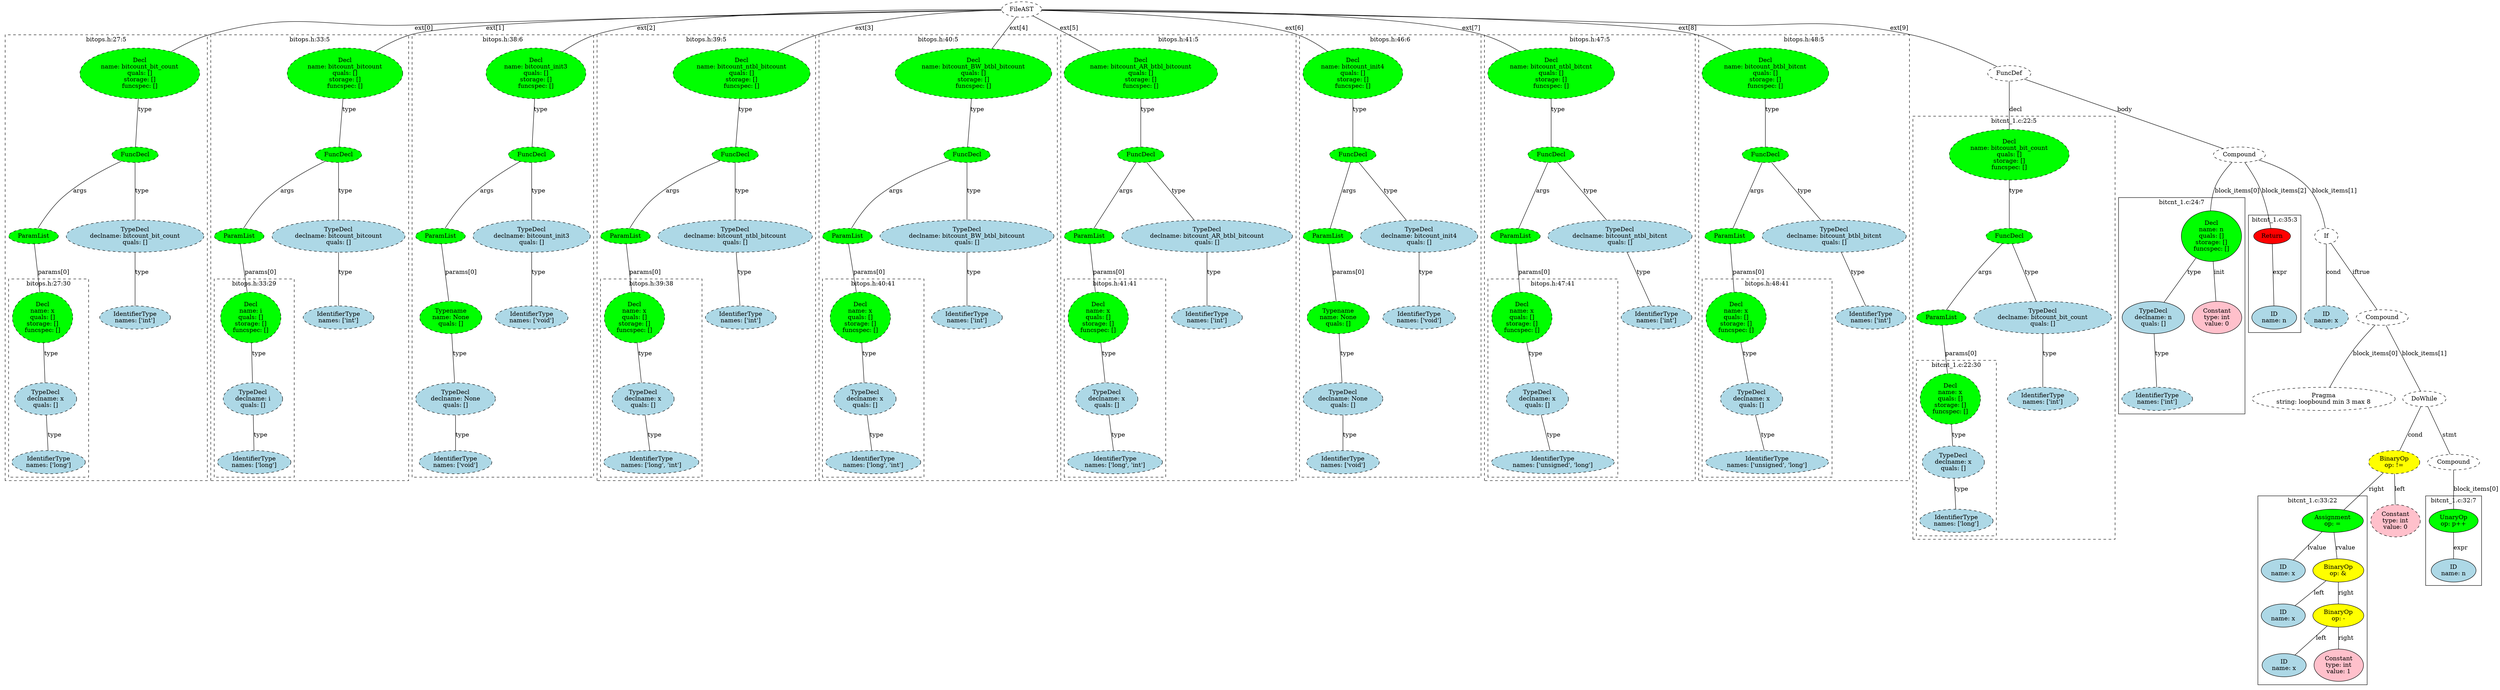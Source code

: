 strict graph "" {
	graph [bb="0,0,4746,1596.6"];
	node [label="\N"];
	subgraph cluster84 {
		graph [bb="4012,637.55,4256,1140.9",
			label="bitcnt_1.c:24:7",
			lheight=0.21,
			lp="4134,1129.4",
			lwidth=1.14
		];
		86	[fillcolor=lightblue,
			height=0.74639,
			label="IdentifierType
names: ['int']",
			pos="4086,672.42",
			style="filled,dashed",
			width=1.8463];
		85	[fillcolor=lightblue,
			height=1.041,
			label="TypeDecl
declname: n
quals: []",
			pos="4079,861.8",
			style=filled,
			width=1.6303];
		85 -- 86	[label=type,
			lp="4094,777.61",
			pos="4080.4,824.23 4081.7,787.49 4083.8,731.79 4085,699.36"];
		84	[fillcolor=green,
			height=1.6303,
			label="Decl
name: n
quals: []
storage: []
funcspec: []",
			pos="4191,1051.2",
			style=filled,
			width=1.591];
		84 -- 85	[label=type,
			lp="4157,966.99",
			pos="4161.3,1000.5 4141.8,967.83 4116.8,925.99 4099.5,897.04"];
		87	[fillcolor=pink,
			height=1.041,
			label="Constant
type: int
value: 0",
			pos="4202,861.8",
			style=filled,
			width=1.2767];
		84 -- 87	[label=init,
			lp="4205.5,966.99",
			pos="4194.4,992.43 4196.2,962.11 4198.3,925.86 4199.9,899.42"];
	}
	subgraph cluster95 {
		graph [bb="4275,8,4494,446.78",
			label="bitcnt_1.c:33:22",
			lheight=0.21,
			lp="4384.5,435.28",
			lwidth=1.24
		];
		96	[fillcolor=lightblue,
			height=0.74639,
			label="ID
name: x",
			pos="4326,273.56",
			style=filled,
			width=1.1982];
		95	[fillcolor=green,
			height=0.74639,
			label="Assignment
op: =",
			pos="4427,388.91",
			style=filled,
			width=1.6106];
		95 -- 96	[label=lvalue,
			lp="4393,325.93",
			pos="4405.6,363.87 4388.1,344.25 4363.5,316.7 4346.4,297.41"];
		97	[fillcolor=yellow,
			height=0.74639,
			label="BinaryOp
op: &",
			pos="4437,273.56",
			style=filled,
			width=1.3749];
		95 -- 97	[label=rvalue,
			lp="4449,325.93",
			pos="4429.3,361.91 4430.9,343.47 4433.1,318.85 4434.7,300.45"];
		98	[fillcolor=lightblue,
			height=0.74639,
			label="ID
name: x",
			pos="4326,168.82",
			style=filled,
			width=1.1982];
		97 -- 98	[label=left,
			lp="4397.5,221.19",
			pos="4412.6,250.02 4393.9,232.65 4368.1,208.79 4349.5,191.61"];
		99	[fillcolor=yellow,
			height=0.74639,
			label="BinaryOp
op: -",
			pos="4437,168.82",
			style=filled,
			width=1.3749];
		97 -- 99	[label=right,
			lp="4450,221.19",
			pos="4437,246.64 4437,231.06 4437,211.31 4437,195.74"];
		100	[fillcolor=lightblue,
			height=0.74639,
			label="ID
name: x",
			pos="4332,53.477",
			style=filled,
			width=1.1982];
		99 -- 100	[label=left,
			lp="4402.5,116.45",
			pos="4415.5,144.61 4397.3,124.92 4371.2,96.838 4353.1,77.269"];
		101	[fillcolor=pink,
			height=1.041,
			label="Constant
type: int
value: 1",
			pos="4439,53.477",
			style=filled,
			width=1.2767];
		99 -- 101	[label=right,
			lp="4451,116.45",
			pos="4437.5,141.82 4437.7,126.79 4438.1,107.63 4438.4,91.097"];
	}
	subgraph cluster2 {
		graph [bb="8,482.39,390,1519.6",
			label="bitops.h:27:5",
			lheight=0.21,
			lp="199,1508.1",
			lwidth=1.00,
			style=dashed
		];
		subgraph cluster5 {
			graph [bb="16,490.39,170,951.49",
				label="bitops.h:27:30",
				lheight=0.21,
				lp="93,939.99",
				lwidth=1.10,
				style=dashed
			];
			7	[fillcolor=lightblue,
				height=0.74639,
				label="IdentifierType
names: ['long']",
				pos="93,525.26",
				style="filled,dashed",
				width=1.9053];
			6	[fillcolor=lightblue,
				height=1.041,
				label="TypeDecl
declname: x
quals: []",
				pos="88,672.42",
				style="filled,dashed",
				width=1.6303];
			6 -- 7	[label=type,
				lp="104,588.23",
				pos="89.262,634.79 90.147,609.09 91.309,575.34 92.101,552.35"];
			5	[fillcolor=green,
				height=1.6303,
				label="Decl
name: x
quals: []
storage: []
funcspec: []",
				pos="82,861.8",
				style="filled,dashed",
				width=1.591];
			5 -- 6	[label=type,
				lp="97,777.61",
				pos="83.849,803.05 84.82,772.73 85.981,736.49 86.828,710.04"];
		}
		4	[fillcolor=green,
			height=0.5,
			label=ParamList,
			pos="63,1051.2",
			style="filled,dashed",
			width=1.3179];
		4 -- 5	[label="params[0]",
			lp="100,966.99",
			pos="64.753,1032.9 67.326,1007.5 72.243,959.03 76.17,920.3"];
		3	[fillcolor=green,
			height=0.5,
			label=FuncDecl,
			pos="255,1240.6",
			style="filled,dashed",
			width=1.2457];
		3 -- 4	[label=args,
			lp="154.5,1156.4",
			pos="229.98,1225.4 200.9,1208.1 152.62,1176.7 119,1140.9 98.326,1118.8 80.917,1088.1 71.232,1069.2"];
		8	[fillcolor=lightblue,
			height=1.041,
			label="TypeDecl
declname: bitcount_bit_count
quals: []",
			pos="255,1051.2",
			style="filled,dashed",
			width=3.5159];
		3 -- 8	[label=type,
			lp="267,1156.4",
			pos="255,1222.3 255,1192.1 255,1129.2 255,1089"];
		9	[fillcolor=lightblue,
			height=0.74639,
			label="IdentifierType
names: ['int']",
			pos="255,861.8",
			style="filled,dashed",
			width=1.8463];
		8 -- 9	[label=type,
			lp="267,966.99",
			pos="255,1013.6 255,976.86 255,921.17 255,888.74"];
		2	[fillcolor=green,
			height=1.6303,
			label="Decl
name: bitcount_bit_count
quals: []
storage: []
funcspec: []",
			pos="264,1429.9",
			style="filled,dashed",
			width=3.0641];
		2 -- 3	[label=type,
			lp="273,1345.8",
			pos="261.23,1371.2 259.37,1332.5 257.04,1284.1 255.83,1258.8"];
	}
	subgraph cluster103 {
		graph [bb="4608,238.69,4718,446.78",
			label="bitcnt_1.c:32:7",
			lheight=0.21,
			lp="4663,435.28",
			lwidth=1.14
		];
		104	[fillcolor=lightblue,
			height=0.74639,
			label="ID
name: n",
			pos="4663,273.56",
			style=filled,
			width=1.1982];
		103	[fillcolor=green,
			height=0.74639,
			label="UnaryOp
op: p++",
			pos="4663,388.91",
			style=filled,
			width=1.316];
		103 -- 104	[label=expr,
			lp="4675.5,325.93",
			pos="4663,361.91 4663,343.47 4663,318.85 4663,300.45"];
	}
	subgraph cluster10 {
		graph [bb="398,482.39,770,1519.6",
			label="bitops.h:33:5",
			lheight=0.21,
			lp="584,1508.1",
			lwidth=1.00,
			style=dashed
		];
		subgraph cluster13 {
			graph [bb="406,490.39,560,951.49",
				label="bitops.h:33:29",
				lheight=0.21,
				lp="483,939.99",
				lwidth=1.10,
				style=dashed
			];
			15	[fillcolor=lightblue,
				height=0.74639,
				label="IdentifierType
names: ['long']",
				pos="483,525.26",
				style="filled,dashed",
				width=1.9053];
			14	[fillcolor=lightblue,
				height=1.041,
				label="TypeDecl
declname: i
quals: []",
				pos="481,672.42",
				style="filled,dashed",
				width=1.5713];
			14 -- 15	[label=type,
				lp="495,588.23",
				pos="481.5,634.79 481.86,609.09 482.32,575.34 482.64,552.35"];
			13	[fillcolor=green,
				height=1.6303,
				label="Decl
name: i
quals: []
storage: []
funcspec: []",
				pos="477,861.8",
				style="filled,dashed",
				width=1.591];
			13 -- 14	[label=type,
				lp="491,777.61",
				pos="478.23,803.05 478.88,772.73 479.65,736.49 480.22,710.04"];
		}
		12	[fillcolor=green,
			height=0.5,
			label=ParamList,
			pos="453,1051.2",
			style="filled,dashed",
			width=1.3179];
		12 -- 13	[label="params[0]",
			lp="493,966.99",
			pos="455.21,1032.9 458.46,1007.5 464.67,959.03 469.64,920.3"];
		11	[fillcolor=green,
			height=0.5,
			label=FuncDecl,
			pos="640,1240.6",
			style="filled,dashed",
			width=1.2457];
		11 -- 12	[label=args,
			lp="543.5,1156.4",
			pos="615.69,1225.1 587.69,1207.6 541.4,1176.1 509,1140.9 488.52,1118.6 471.06,1087.9 461.31,1069.1"];
		16	[fillcolor=lightblue,
			height=1.041,
			label="TypeDecl
declname: bitcount_bitcount
quals: []",
			pos="640,1051.2",
			style="filled,dashed",
			width=3.3784];
		11 -- 16	[label=type,
			lp="652,1156.4",
			pos="640,1222.3 640,1192.1 640,1129.2 640,1089"];
		17	[fillcolor=lightblue,
			height=0.74639,
			label="IdentifierType
names: ['int']",
			pos="640,861.8",
			style="filled,dashed",
			width=1.8463];
		16 -- 17	[label=type,
			lp="652,966.99",
			pos="640,1013.6 640,976.86 640,921.17 640,888.74"];
		10	[fillcolor=green,
			height=1.6303,
			label="Decl
name: bitcount_bitcount
quals: []
storage: []
funcspec: []",
			pos="652,1429.9",
			style="filled,dashed",
			width=2.9266];
		10 -- 11	[label=type,
			lp="660,1345.8",
			pos="648.3,1371.2 645.82,1332.5 642.73,1284.1 641.11,1258.8"];
	}
	subgraph cluster18 {
		graph [bb="778,490.39,1121,1519.6",
			label="bitops.h:38:6",
			lheight=0.21,
			lp="949.5,1508.1",
			lwidth=1.00,
			style=dashed
		];
		23	[fillcolor=lightblue,
			height=0.74639,
			label="IdentifierType
names: ['void']",
			pos="861,525.26",
			style="filled,dashed",
			width=1.9053];
		22	[fillcolor=lightblue,
			height=1.041,
			label="TypeDecl
declname: None
quals: []",
			pos="861,672.42",
			style="filled,dashed",
			width=2.082];
		22 -- 23	[label=type,
			lp="873,588.23",
			pos="861,634.79 861,609.09 861,575.34 861,552.35"];
		21	[fillcolor=green,
			height=1.041,
			label="Typename
name: None
quals: []",
			pos="853,861.8",
			style="filled,dashed",
			width=1.6303];
		21 -- 22	[label=type,
			lp="868,777.61",
			pos="854.56,824.23 855.97,791.21 858.03,742.89 859.44,709.9"];
		20	[fillcolor=green,
			height=0.5,
			label=ParamList,
			pos="833,1051.2",
			style="filled,dashed",
			width=1.3179];
		20 -- 21	[label="params[0]",
			lp="870,966.99",
			pos="834.85,1032.9 838.08,1002.6 844.82,939.47 849.11,899.21"];
		19	[fillcolor=green,
			height=0.5,
			label=FuncDecl,
			pos="1006,1240.6",
			style="filled,dashed",
			width=1.2457];
		19 -- 20	[label=args,
			lp="921.5,1156.4",
			pos="984.67,1224.4 960.06,1206.4 919.24,1174.3 890,1140.9 870,1118 851.97,1087.5 841.77,1068.9"];
		24	[fillcolor=lightblue,
			height=1.041,
			label="TypeDecl
declname: bitcount_init3
quals: []",
			pos="1006,1051.2",
			style="filled,dashed",
			width=2.9856];
		19 -- 24	[label=type,
			lp="1018,1156.4",
			pos="1006,1222.3 1006,1192.1 1006,1129.2 1006,1089"];
		25	[fillcolor=lightblue,
			height=0.74639,
			label="IdentifierType
names: ['void']",
			pos="1006,861.8",
			style="filled,dashed",
			width=1.9053];
		24 -- 25	[label=type,
			lp="1018,966.99",
			pos="1006,1013.6 1006,976.86 1006,921.17 1006,888.74"];
		18	[fillcolor=green,
			height=1.6303,
			label="Decl
name: bitcount_init3
quals: []
storage: []
funcspec: []",
			pos="1017,1429.9",
			style="filled,dashed",
			width=2.5534];
		18 -- 19	[label=type,
			lp="1024,1345.8",
			pos="1013.6,1371.2 1011.3,1332.5 1008.5,1284.1 1007,1258.8"];
	}
	subgraph cluster26 {
		graph [bb="1129,482.39,1540,1519.6",
			label="bitops.h:39:5",
			lheight=0.21,
			lp="1334.5,1508.1",
			lwidth=1.00,
			style=dashed
		];
		subgraph cluster29 {
			graph [bb="1137,490.39,1327,951.49",
				label="bitops.h:39:38",
				lheight=0.21,
				lp="1232,939.99",
				lwidth=1.10,
				style=dashed
			];
			31	[fillcolor=lightblue,
				height=0.74639,
				label="IdentifierType
names: ['long', 'int']",
				pos="1232,525.26",
				style="filled,dashed",
				width=2.4159];
			30	[fillcolor=lightblue,
				height=1.041,
				label="TypeDecl
declname: x
quals: []",
				pos="1218,672.42",
				style="filled,dashed",
				width=1.6303];
			30 -- 31	[label=type,
				lp="1238,588.23",
				pos="1221.5,634.79 1224,609.09 1227.3,575.34 1229.5,552.35"];
			29	[fillcolor=green,
				height=1.6303,
				label="Decl
name: x
quals: []
storage: []
funcspec: []",
				pos="1203,861.8",
				style="filled,dashed",
				width=1.591];
			29 -- 30	[label=type,
				lp="1222,777.61",
				pos="1207.6,803.05 1210.1,772.73 1213,736.49 1215.1,710.04"];
		}
		28	[fillcolor=green,
			height=0.5,
			label=ParamList,
			pos="1184,1051.2",
			style="filled,dashed",
			width=1.3179];
		28 -- 29	[label="params[0]",
			lp="1220,966.99",
			pos="1185.8,1032.9 1188.3,1007.5 1193.2,959.03 1197.2,920.3"];
		27	[fillcolor=green,
			height=0.5,
			label=FuncDecl,
			pos="1391,1240.6",
			style="filled,dashed",
			width=1.2457];
		27 -- 28	[label=args,
			lp="1277.5,1156.4",
			pos="1363.6,1226.1 1331.6,1209.3 1278.1,1178.3 1241,1140.9 1219.5,1119.1 1201.8,1088 1192.1,1069"];
		32	[fillcolor=lightblue,
			height=1.041,
			label="TypeDecl
declname: bitcount_ntbl_bitcount
quals: []",
			pos="1391,1051.2",
			style="filled,dashed",
			width=3.9284];
		27 -- 32	[label=type,
			lp="1403,1156.4",
			pos="1391,1222.3 1391,1192.1 1391,1129.2 1391,1089"];
		33	[fillcolor=lightblue,
			height=0.74639,
			label="IdentifierType
names: ['int']",
			pos="1401,861.8",
			style="filled,dashed",
			width=1.8463];
		32 -- 33	[label=type,
			lp="1407,966.99",
			pos="1393,1013.6 1394.9,976.86 1397.9,921.17 1399.6,888.74"];
		26	[fillcolor=green,
			height=1.6303,
			label="Decl
name: bitcount_ntbl_bitcount
quals: []
storage: []
funcspec: []",
			pos="1403,1429.9",
			style="filled,dashed",
			width=3.4766];
		26 -- 27	[label=type,
			lp="1410,1345.8",
			pos="1399.3,1371.2 1396.8,1332.5 1393.7,1284.1 1392.1,1258.8"];
	}
	subgraph cluster34 {
		graph [bb="1548,482.39,2000,1519.6",
			label="bitops.h:40:5",
			lheight=0.21,
			lp="1774,1508.1",
			lwidth=1.00,
			style=dashed
		];
		subgraph cluster37 {
			graph [bb="1556,490.39,1746,951.49",
				label="bitops.h:40:41",
				lheight=0.21,
				lp="1651,939.99",
				lwidth=1.10,
				style=dashed
			];
			39	[fillcolor=lightblue,
				height=0.74639,
				label="IdentifierType
names: ['long', 'int']",
				pos="1651,525.26",
				style="filled,dashed",
				width=2.4159];
			38	[fillcolor=lightblue,
				height=1.041,
				label="TypeDecl
declname: x
quals: []",
				pos="1637,672.42",
				style="filled,dashed",
				width=1.6303];
			38 -- 39	[label=type,
				lp="1657,588.23",
				pos="1640.5,634.79 1643,609.09 1646.3,575.34 1648.5,552.35"];
			37	[fillcolor=green,
				height=1.6303,
				label="Decl
name: x
quals: []
storage: []
funcspec: []",
				pos="1622,861.8",
				style="filled,dashed",
				width=1.591];
			37 -- 38	[label=type,
				lp="1641,777.61",
				pos="1626.6,803.05 1629.1,772.73 1632,736.49 1634.1,710.04"];
		}
		36	[fillcolor=green,
			height=0.5,
			label=ParamList,
			pos="1603,1051.2",
			style="filled,dashed",
			width=1.3179];
		36 -- 37	[label="params[0]",
			lp="1639,966.99",
			pos="1604.8,1032.9 1607.3,1007.5 1612.2,959.03 1616.2,920.3"];
		35	[fillcolor=green,
			height=0.5,
			label=FuncDecl,
			pos="1830,1240.6",
			style="filled,dashed",
			width=1.2457];
		35 -- 36	[label=args,
			lp="1694.5,1156.4",
			pos="1799.3,1227.3 1762.6,1211.5 1701,1181.2 1659,1140.9 1637.1,1119.8 1619.9,1088.5 1610.6,1069.2"];
		40	[fillcolor=lightblue,
			height=1.041,
			label="TypeDecl
declname: bitcount_BW_btbl_bitcount
quals: []",
			pos="1830,1051.2",
			style="filled,dashed",
			width=4.498];
		35 -- 40	[label=type,
			lp="1842,1156.4",
			pos="1830,1222.3 1830,1192.1 1830,1129.2 1830,1089"];
		41	[fillcolor=lightblue,
			height=0.74639,
			label="IdentifierType
names: ['int']",
			pos="1830,861.8",
			style="filled,dashed",
			width=1.8463];
		40 -- 41	[label=type,
			lp="1842,966.99",
			pos="1830,1013.6 1830,976.86 1830,921.17 1830,888.74"];
		34	[fillcolor=green,
			height=1.6303,
			label="Decl
name: bitcount_BW_btbl_bitcount
quals: []
storage: []
funcspec: []",
			pos="1842,1429.9",
			style="filled,dashed",
			width=4.0462];
		34 -- 35	[label=type,
			lp="1849,1345.8",
			pos="1838.3,1371.2 1835.8,1332.5 1832.7,1284.1 1831.1,1258.8"];
	}
	subgraph cluster105 {
		graph [bb="4264,826.93,4366,1100.2",
			label="bitcnt_1.c:35:3",
			lheight=0.21,
			lp="4315,1088.7",
			lwidth=1.14
		];
		106	[fillcolor=lightblue,
			height=0.74639,
			label="ID
name: n",
			pos="4315,861.8",
			style=filled,
			width=1.1982];
		105	[fillcolor=red,
			height=0.5,
			label=Return,
			pos="4310,1051.2",
			style=filled,
			width=0.95686];
		105 -- 106	[label=expr,
			lp="4324.5,966.99",
			pos="4310.5,1032.9 4311.3,999.91 4313.3,927.86 4314.3,888.96"];
	}
	subgraph cluster42 {
		graph [bb="2008,482.39,2455,1519.6",
			label="bitops.h:41:5",
			lheight=0.21,
			lp="2231.5,1508.1",
			lwidth=1.00,
			style=dashed
		];
		subgraph cluster45 {
			graph [bb="2016,490.39,2206,951.49",
				label="bitops.h:41:41",
				lheight=0.21,
				lp="2111,939.99",
				lwidth=1.10,
				style=dashed
			];
			47	[fillcolor=lightblue,
				height=0.74639,
				label="IdentifierType
names: ['long', 'int']",
				pos="2111,525.26",
				style="filled,dashed",
				width=2.4159];
			46	[fillcolor=lightblue,
				height=1.041,
				label="TypeDecl
declname: x
quals: []",
				pos="2097,672.42",
				style="filled,dashed",
				width=1.6303];
			46 -- 47	[label=type,
				lp="2117,588.23",
				pos="2100.5,634.79 2103,609.09 2106.3,575.34 2108.5,552.35"];
			45	[fillcolor=green,
				height=1.6303,
				label="Decl
name: x
quals: []
storage: []
funcspec: []",
				pos="2082,861.8",
				style="filled,dashed",
				width=1.591];
			45 -- 46	[label=type,
				lp="2101,777.61",
				pos="2086.6,803.05 2089.1,772.73 2092,736.49 2094.1,710.04"];
		}
		44	[fillcolor=green,
			height=0.5,
			label=ParamList,
			pos="2063,1051.2",
			style="filled,dashed",
			width=1.3179];
		44 -- 45	[label="params[0]",
			lp="2099,966.99",
			pos="2064.8,1032.9 2067.3,1007.5 2072.2,959.03 2076.2,920.3"];
		43	[fillcolor=green,
			height=0.5,
			label=FuncDecl,
			pos="2160,1240.6",
			style="filled,dashed",
			width=1.2457];
		43 -- 44	[label=args,
			lp="2131.5,1156.4",
			pos="2151.2,1222.6 2132.8,1186.9 2090.1,1104.5 2071.7,1069"];
		48	[fillcolor=lightblue,
			height=1.041,
			label="TypeDecl
declname: bitcount_AR_btbl_bitcount
quals: []",
			pos="2288,1051.2",
			style="filled,dashed",
			width=4.4194];
		43 -- 48	[label=type,
			lp="2232,1156.4",
			pos="2171.4,1222.9 2191.9,1192.9 2235.5,1129.1 2263.2,1088.5"];
		49	[fillcolor=lightblue,
			height=0.74639,
			label="IdentifierType
names: ['int']",
			pos="2288,861.8",
			style="filled,dashed",
			width=1.8463];
		48 -- 49	[label=type,
			lp="2300,966.99",
			pos="2288,1013.6 2288,976.86 2288,921.17 2288,888.74"];
		42	[fillcolor=green,
			height=1.6303,
			label="Decl
name: bitcount_AR_btbl_bitcount
quals: []
storage: []
funcspec: []",
			pos="2160,1429.9",
			style="filled,dashed",
			width=3.9873];
		42 -- 43	[label=type,
			lp="2172,1345.8",
			pos="2160,1371.2 2160,1332.5 2160,1284.1 2160,1258.8"];
	}
	subgraph cluster50 {
		graph [bb="2463,490.39,2806,1519.6",
			label="bitops.h:46:6",
			lheight=0.21,
			lp="2634.5,1508.1",
			lwidth=1.00,
			style=dashed
		];
		55	[fillcolor=lightblue,
			height=0.74639,
			label="IdentifierType
names: ['void']",
			pos="2546,525.26",
			style="filled,dashed",
			width=1.9053];
		54	[fillcolor=lightblue,
			height=1.041,
			label="TypeDecl
declname: None
quals: []",
			pos="2546,672.42",
			style="filled,dashed",
			width=2.082];
		54 -- 55	[label=type,
			lp="2558,588.23",
			pos="2546,634.79 2546,609.09 2546,575.34 2546,552.35"];
		53	[fillcolor=green,
			height=1.041,
			label="Typename
name: None
quals: []",
			pos="2538,861.8",
			style="filled,dashed",
			width=1.6303];
		53 -- 54	[label=type,
			lp="2553,777.61",
			pos="2539.6,824.23 2541,791.21 2543,742.89 2544.4,709.9"];
		52	[fillcolor=green,
			height=0.5,
			label=ParamList,
			pos="2518,1051.2",
			style="filled,dashed",
			width=1.3179];
		52 -- 53	[label="params[0]",
			lp="2555,966.99",
			pos="2519.8,1032.9 2523.1,1002.6 2529.8,939.47 2534.1,899.21"];
		51	[fillcolor=green,
			height=0.5,
			label=FuncDecl,
			pos="2563,1240.6",
			style="filled,dashed",
			width=1.2457];
		51 -- 52	[label=args,
			lp="2555.5,1156.4",
			pos="2558.9,1222.6 2550.4,1187 2530.7,1104.9 2522.1,1069.2"];
		56	[fillcolor=lightblue,
			height=1.041,
			label="TypeDecl
declname: bitcount_init4
quals: []",
			pos="2691,1051.2",
			style="filled,dashed",
			width=2.9856];
		51 -- 56	[label=type,
			lp="2635,1156.4",
			pos="2574.4,1222.9 2595,1192.7 2639,1128.3 2666.7,1087.8"];
		57	[fillcolor=lightblue,
			height=0.74639,
			label="IdentifierType
names: ['void']",
			pos="2691,861.8",
			style="filled,dashed",
			width=1.9053];
		56 -- 57	[label=type,
			lp="2703,966.99",
			pos="2691,1013.6 2691,976.86 2691,921.17 2691,888.74"];
		50	[fillcolor=green,
			height=1.6303,
			label="Decl
name: bitcount_init4
quals: []
storage: []
funcspec: []",
			pos="2563,1429.9",
			style="filled,dashed",
			width=2.5534];
		50 -- 51	[label=type,
			lp="2575,1345.8",
			pos="2563,1371.2 2563,1332.5 2563,1284.1 2563,1258.8"];
	}
	subgraph cluster58 {
		graph [bb="2814,482.39,3210,1519.6",
			label="bitops.h:47:5",
			lheight=0.21,
			lp="3012,1508.1",
			lwidth=1.00,
			style=dashed
		];
		subgraph cluster61 {
			graph [bb="2822,490.39,3062,951.49",
				label="bitops.h:47:41",
				lheight=0.21,
				lp="2942,939.99",
				lwidth=1.10,
				style=dashed
			];
			63	[fillcolor=lightblue,
				height=0.74639,
				label="IdentifierType
names: ['unsigned', 'long']",
				pos="2942,525.26",
				style="filled,dashed",
				width=3.1034];
			62	[fillcolor=lightblue,
				height=1.041,
				label="TypeDecl
declname: x
quals: []",
				pos="2915,672.42",
				style="filled,dashed",
				width=1.6303];
			62 -- 63	[label=type,
				lp="2943,588.23",
				pos="2921.7,635.17 2926.5,609.47 2932.8,575.59 2937.1,552.48"];
			61	[fillcolor=green,
				height=1.6303,
				label="Decl
name: x
quals: []
storage: []
funcspec: []",
				pos="2888,861.8",
				style="filled,dashed",
				width=1.591];
			61 -- 62	[label=type,
				lp="2912,777.61",
				pos="2896.2,803.56 2900.6,773.11 2905.9,736.56 2909.7,709.96"];
		}
		60	[fillcolor=green,
			height=0.5,
			label=ParamList,
			pos="2873,1051.2",
			style="filled,dashed",
			width=1.3179];
		60 -- 61	[label="params[0]",
			lp="2908,966.99",
			pos="2874.4,1032.9 2876.4,1007.6 2880.3,959.38 2883.4,920.71"];
		59	[fillcolor=green,
			height=0.5,
			label=FuncDecl,
			pos="2938,1240.6",
			style="filled,dashed",
			width=1.2457];
		59 -- 60	[label=args,
			lp="2922.5,1156.4",
			pos="2932.1,1222.6 2919.8,1187 2891.3,1104.9 2878.9,1069.2"];
		64	[fillcolor=lightblue,
			height=1.041,
			label="TypeDecl
declname: bitcount_ntbl_bitcnt
quals: []",
			pos="3070,1051.2",
			style="filled,dashed",
			width=3.6534];
		59 -- 64	[label=type,
			lp="3012,1156.4",
			pos="2949.7,1222.9 2970.9,1192.8 3016.1,1128.7 3044.6,1088.2"];
		65	[fillcolor=lightblue,
			height=0.74639,
			label="IdentifierType
names: ['int']",
			pos="3136,861.8",
			style="filled,dashed",
			width=1.8463];
		64 -- 65	[label=type,
			lp="3113,966.99",
			pos="3082.9,1013.6 3095.9,976.76 3115.6,920.84 3127,888.46"];
		58	[fillcolor=green,
			height=1.6303,
			label="Decl
name: bitcount_ntbl_bitcnt
quals: []
storage: []
funcspec: []",
			pos="2938,1429.9",
			style="filled,dashed",
			width=3.2213];
		58 -- 59	[label=type,
			lp="2950,1345.8",
			pos="2938,1371.2 2938,1332.5 2938,1284.1 2938,1258.8"];
	}
	subgraph cluster66 {
		graph [bb="3218,482.39,3614,1519.6",
			label="bitops.h:48:5",
			lheight=0.21,
			lp="3416,1508.1",
			lwidth=1.00,
			style=dashed
		];
		subgraph cluster69 {
			graph [bb="3226,490.39,3466,951.49",
				label="bitops.h:48:41",
				lheight=0.21,
				lp="3346,939.99",
				lwidth=1.10,
				style=dashed
			];
			71	[fillcolor=lightblue,
				height=0.74639,
				label="IdentifierType
names: ['unsigned', 'long']",
				pos="3346,525.26",
				style="filled,dashed",
				width=3.1034];
			70	[fillcolor=lightblue,
				height=1.041,
				label="TypeDecl
declname: x
quals: []",
				pos="3319,672.42",
				style="filled,dashed",
				width=1.6303];
			70 -- 71	[label=type,
				lp="3347,588.23",
				pos="3325.7,635.17 3330.5,609.47 3336.8,575.59 3341.1,552.48"];
			69	[fillcolor=green,
				height=1.6303,
				label="Decl
name: x
quals: []
storage: []
funcspec: []",
				pos="3292,861.8",
				style="filled,dashed",
				width=1.591];
			69 -- 70	[label=type,
				lp="3316,777.61",
				pos="3300.2,803.56 3304.6,773.11 3309.9,736.56 3313.7,709.96"];
		}
		68	[fillcolor=green,
			height=0.5,
			label=ParamList,
			pos="3277,1051.2",
			style="filled,dashed",
			width=1.3179];
		68 -- 69	[label="params[0]",
			lp="3312,966.99",
			pos="3278.4,1032.9 3280.4,1007.6 3284.3,959.38 3287.4,920.71"];
		67	[fillcolor=green,
			height=0.5,
			label=FuncDecl,
			pos="3342,1240.6",
			style="filled,dashed",
			width=1.2457];
		67 -- 68	[label=args,
			lp="3326.5,1156.4",
			pos="3336.1,1222.6 3323.8,1187 3295.3,1104.9 3282.9,1069.2"];
		72	[fillcolor=lightblue,
			height=1.041,
			label="TypeDecl
declname: bitcount_btbl_bitcnt
quals: []",
			pos="3474,1051.2",
			style="filled,dashed",
			width=3.6534];
		67 -- 72	[label=type,
			lp="3416,1156.4",
			pos="3353.7,1222.9 3374.9,1192.8 3420.1,1128.7 3448.6,1088.2"];
		73	[fillcolor=lightblue,
			height=0.74639,
			label="IdentifierType
names: ['int']",
			pos="3540,861.8",
			style="filled,dashed",
			width=1.8463];
		72 -- 73	[label=type,
			lp="3517,966.99",
			pos="3486.9,1013.6 3499.9,976.76 3519.6,920.84 3531,888.46"];
		66	[fillcolor=green,
			height=1.6303,
			label="Decl
name: bitcount_btbl_bitcnt
quals: []
storage: []
funcspec: []",
			pos="3342,1429.9",
			style="filled,dashed",
			width=3.2213];
		66 -- 67	[label=type,
			lp="3354,1345.8",
			pos="3342,1371.2 3342,1332.5 3342,1284.1 3342,1258.8"];
	}
	subgraph cluster75 {
		graph [bb="3622,346.04,4004,1330.3",
			label="bitcnt_1.c:22:5",
			lheight=0.21,
			lp="3813,1318.8",
			lwidth=1.14,
			style=dashed
		];
		subgraph cluster78 {
			graph [bb="3630,354.04,3784,762.11",
				label="bitcnt_1.c:22:30",
				lheight=0.21,
				lp="3707,750.61",
				lwidth=1.24,
				style=dashed
			];
			80	[fillcolor=lightblue,
				height=0.74639,
				label="IdentifierType
names: ['long']",
				pos="3707,388.91",
				style="filled,dashed",
				width=1.9053];
			79	[fillcolor=lightblue,
				height=1.041,
				label="TypeDecl
declname: x
quals: []",
				pos="3702,525.26",
				style="filled,dashed",
				width=1.6303];
			79 -- 80	[label=type,
				lp="3716,462.28",
				pos="3703.4,487.55 3704.2,464.86 3705.3,436.29 3706,415.93"];
			78	[fillcolor=green,
				height=1.6303,
				label="Decl
name: x
quals: []
storage: []
funcspec: []",
				pos="3696,672.42",
				style="filled,dashed",
				width=1.591];
			78 -- 79	[label=type,
				lp="3711,588.23",
				pos="3698.4,613.63 3699.1,596.55 3699.8,578.33 3700.5,562.98"];
		}
		77	[fillcolor=green,
			height=0.5,
			label=ParamList,
			pos="3677,861.8",
			style="filled,dashed",
			width=1.3179];
		77 -- 78	[label="params[0]",
			lp="3713,777.61",
			pos="3678.8,843.51 3681.3,818.14 3686.2,769.65 3690.2,730.92"];
		76	[fillcolor=green,
			height=0.5,
			label=FuncDecl,
			pos="3781,1051.2",
			style="filled,dashed",
			width=1.2457];
		76 -- 77	[label=args,
			lp="3749.5,966.99",
			pos="3771.8,1033.6 3752.1,998.09 3706.2,915.34 3686.4,879.66"];
		81	[fillcolor=lightblue,
			height=1.041,
			label="TypeDecl
declname: bitcount_bit_count
quals: []",
			pos="3869,861.8",
			style="filled,dashed",
			width=3.5159];
		76 -- 81	[label=type,
			lp="3834,966.99",
			pos="3789,1033.2 3803.1,1003 3833,939.4 3852,899"];
		82	[fillcolor=lightblue,
			height=0.74639,
			label="IdentifierType
names: ['int']",
			pos="3869,672.42",
			style="filled,dashed",
			width=1.8463];
		81 -- 82	[label=type,
			lp="3881,777.61",
			pos="3869,824.23 3869,787.49 3869,731.79 3869,699.36"];
		75	[fillcolor=green,
			height=1.6303,
			label="Decl
name: bitcount_bit_count
quals: []
storage: []
funcspec: []",
			pos="3781,1240.6",
			style="filled,dashed",
			width=3.0641];
		75 -- 76	[label=type,
			lp="3793,1156.4",
			pos="3781,1181.8 3781,1143.1 3781,1094.7 3781,1069.4"];
	}
	1	[fillcolor=white,
		height=0.5,
		label=FileAST,
		pos="1932,1578.6",
		style="filled,dashed",
		width=1.1374];
	1 -- 2	[label="ext[0]",
		lp="799.5,1535.1",
		pos="1891,1576.8 1742.2,1573.7 1216.4,1562 783,1542.6 609.98,1534.9 557.91,1575.6 394,1519.6 368.4,1510.9 343.16,1495.7 321.83,1480.2"];
	1 -- 10	[label="ext[1]",
		lp="956.5,1535.1",
		pos="1891.1,1577 1697.9,1573.8 880.7,1558.3 774,1519.6 749.75,1510.9 726.1,1495.7 706.17,1480.4"];
	1 -- 18	[label="ext[2]",
		lp="1219.5,1535.1",
		pos="1890.9,1577.9 1746.9,1578.5 1266.4,1576 1125,1519.6 1102.9,1510.8 1081.9,1495.8 1064.4,1480.5"];
	1 -- 26	[label="ext[3]",
		lp="1631.5,1535.1",
		pos="1891,1577 1818.7,1574.7 1664.7,1564.4 1544,1519.6 1517.8,1509.9 1491.4,1494.9 1468.5,1480"];
	1 -- 34	[label="ext[4]",
		lp="1926.5,1535.1",
		pos="1921.9,1561.1 1910.9,1543.2 1892.7,1513.6 1876.5,1487.2"];
	1 -- 42	[label="ext[5]",
		lp="2021.5,1535.1",
		pos="1954.3,1563.3 1984.1,1544.1 2038.7,1509 2084.1,1479.8"];
	1 -- 50	[label="ext[6]",
		lp="2452.5,1535.1",
		pos="1972.9,1576.2 2081,1572 2371.5,1557.4 2459,1519.6 2480,1510.5 2500,1495.7 2516.7,1480.7"];
	1 -- 58	[label="ext[7]",
		lp="2787.5,1535.1",
		pos="1973.1,1577.8 2124.8,1578.1 2652.6,1574.8 2810,1519.6 2834.7,1511 2859.1,1496.1 2879.8,1481"];
	1 -- 66	[label="ext[8]",
		lp="3179.5,1535.1",
		pos="1973,1577.2 2178.9,1574.6 3094.4,1560.8 3214,1519.6 3238.9,1511.1 3263.4,1496.2 3284.2,1481"];
	74	[fillcolor=white,
		height=0.5,
		label=FuncDef,
		pos="3781,1429.9",
		style="filled,dashed",
		width=1.1555];
	1 -- 74	[label="ext[9]",
		lp="3603.5,1535.1",
		pos="1972.8,1576.9 2130.7,1574 2717.3,1562.6 3200,1542.6 3385.9,1535 3439,1570.4 3618,1519.6 3673.5,1503.9 3731.1,1466.8 3760.7,1445.9"];
	74 -- 75	[label=decl,
		lp="3792.5,1345.8",
		pos="3781,1411.6 3781,1386.4 3781,1338.1 3781,1299.5"];
	83	[fillcolor=white,
		height=0.5,
		label=Compound,
		pos="4247,1240.6",
		style="filled,dashed",
		width=1.3902];
	74 -- 83	[label=body,
		lp="4014,1345.8",
		pos="3810.5,1417.1 3893.5,1383.7 4128.7,1289.1 4214.9,1254.5"];
	83 -- 84	[label="block_items[0]",
		lp="4240.5,1156.4",
		pos="4233.1,1223.1 4221.7,1208.5 4206.4,1186.2 4199,1163.9 4193.4,1146.9 4190.8,1127.7 4189.8,1110.1"];
	83 -- 105	[label="block_items[2]",
		lp="4327.5,1156.4",
		pos="4255.9,1222.8 4263.6,1207.7 4274.6,1184.8 4282,1163.9 4293.6,1131.1 4302.4,1091.3 4306.8,1069.1"];
	88	[fillcolor=white,
		height=0.5,
		label=If,
		pos="4419,1051.2",
		style="filled,dashed",
		width=0.75];
	83 -- 88	[label="block_items[1]",
		lp="4423.5,1156.4",
		pos="4279.7,1226.9 4307.8,1214.6 4347.6,1193.4 4373,1163.9 4397.3,1135.6 4410.1,1092.6 4415.6,1069.1"];
	89	[fillcolor=lightblue,
		height=0.74639,
		label="ID
name: x",
		pos="4419,861.8",
		style="filled,dashed",
		width=1.1982];
	88 -- 89	[label=cond,
		lp="4432.5,966.99",
		pos="4419,1032.9 4419,999.91 4419,927.86 4419,888.96"];
	90	[fillcolor=white,
		height=0.5,
		label=Compound,
		pos="4530,861.8",
		style="filled,dashed",
		width=1.3902];
	88 -- 90	[label=iftrue,
		lp="4486,966.99",
		pos="4428.5,1034.2 4449.3,999.07 4498.9,915.37 4520.1,879.54"];
	91	[fillcolor=white,
		height=0.74639,
		label="Pragma
string: loopbound min 3 max 8",
		pos="4410,672.42",
		style="filled,dashed",
		width=3.673];
	90 -- 91	[label="block_items[0]",
		lp="4514.5,777.61",
		pos="4516.7,844.43 4504.7,829.39 4486.9,806.31 4473,785.11 4454.3,756.61 4435.5,722.28 4423.3,699.27"];
	92	[fillcolor=white,
		height=0.5,
		label=DoWhile,
		pos="4604,672.42",
		style="filled,dashed",
		width=1.2096];
	90 -- 92	[label="block_items[1]",
		lp="4605.5,777.61",
		pos="4536.7,843.84 4550.8,808.26 4583.2,726.15 4597.3,690.48"];
	93	[fillcolor=yellow,
		height=0.74639,
		label="BinaryOp
op: !=",
		pos="4545,525.26",
		style="filled,dashed",
		width=1.3749];
	92 -- 93	[label=cond,
		lp="4585.5,588.23",
		pos="4597.1,654.49 4586.8,629.13 4567.3,581.14 4555.3,551.6"];
	102	[fillcolor=white,
		height=0.5,
		label=Compound,
		pos="4663,525.26",
		style="filled,dashed",
		width=1.3902];
	92 -- 102	[label=stmt,
		lp="4652.5,588.23",
		pos="4610.9,654.49 4622.2,626.66 4644.6,571.58 4656,543.54"];
	93 -- 95	[label=right,
		lp="4509,462.28",
		pos="4524.2,500.55 4502.9,476.29 4469.9,438.79 4448.4,414.29"];
	94	[fillcolor=pink,
		height=1.041,
		label="Constant
type: int
value: 0",
		pos="4549,388.91",
		style="filled,dashed",
		width=1.2767];
	93 -- 94	[label=left,
		lp="4556.5,462.28",
		pos="4545.8,498.35 4546.4,477.92 4547.2,449.16 4547.9,426.4"];
	102 -- 103	[label="block_items[0]",
		lp="4704.5,462.28",
		pos="4663,507.24 4663,484.22 4663,442.95 4663,416"];
}
